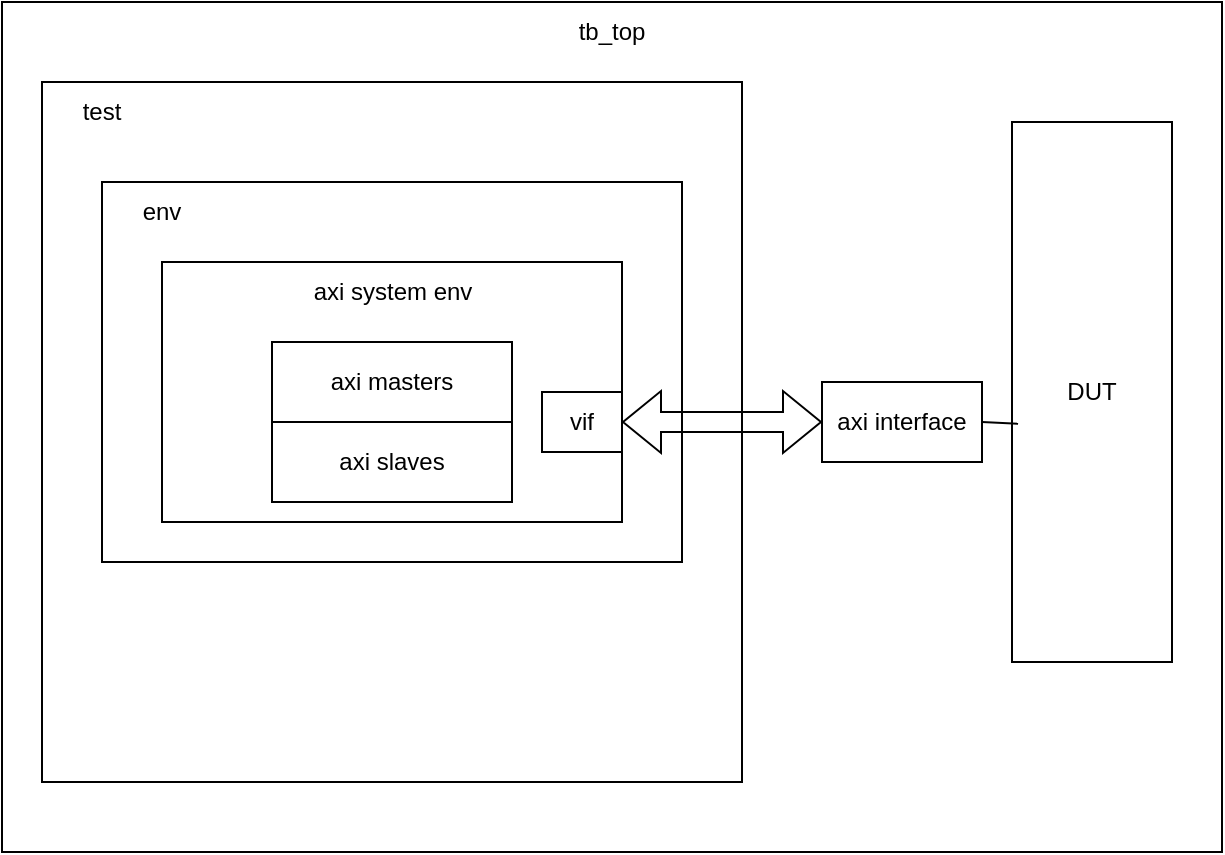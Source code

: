 <mxfile version="24.2.8" type="github">
  <diagram name="페이지-1" id="j0m4ZGj2uBs6hCEbyd8e">
    <mxGraphModel dx="725" dy="848" grid="1" gridSize="10" guides="1" tooltips="1" connect="1" arrows="1" fold="1" page="1" pageScale="1" pageWidth="827" pageHeight="1169" math="0" shadow="0">
      <root>
        <mxCell id="0" />
        <mxCell id="1" parent="0" />
        <mxCell id="bGhYwZHVAM_phVAgwQyj-1" value="" style="rounded=0;whiteSpace=wrap;html=1;" vertex="1" parent="1">
          <mxGeometry x="190" y="160" width="610" height="425" as="geometry" />
        </mxCell>
        <mxCell id="bGhYwZHVAM_phVAgwQyj-2" value="tb_top" style="text;html=1;align=center;verticalAlign=middle;whiteSpace=wrap;rounded=0;" vertex="1" parent="1">
          <mxGeometry x="440" y="160" width="110" height="30" as="geometry" />
        </mxCell>
        <mxCell id="bGhYwZHVAM_phVAgwQyj-3" value="DUT" style="rounded=0;whiteSpace=wrap;html=1;" vertex="1" parent="1">
          <mxGeometry x="695" y="220" width="80" height="270" as="geometry" />
        </mxCell>
        <mxCell id="bGhYwZHVAM_phVAgwQyj-8" value="" style="rounded=0;whiteSpace=wrap;html=1;" vertex="1" parent="1">
          <mxGeometry x="210" y="200" width="350" height="350" as="geometry" />
        </mxCell>
        <mxCell id="bGhYwZHVAM_phVAgwQyj-10" value="test" style="text;html=1;align=center;verticalAlign=middle;whiteSpace=wrap;rounded=0;" vertex="1" parent="1">
          <mxGeometry x="210" y="200" width="60" height="30" as="geometry" />
        </mxCell>
        <mxCell id="bGhYwZHVAM_phVAgwQyj-11" value="" style="rounded=0;whiteSpace=wrap;html=1;" vertex="1" parent="1">
          <mxGeometry x="240" y="250" width="290" height="190" as="geometry" />
        </mxCell>
        <mxCell id="bGhYwZHVAM_phVAgwQyj-9" value="env" style="text;html=1;align=center;verticalAlign=middle;whiteSpace=wrap;rounded=0;" vertex="1" parent="1">
          <mxGeometry x="240" y="250" width="60" height="30" as="geometry" />
        </mxCell>
        <mxCell id="bGhYwZHVAM_phVAgwQyj-13" value="" style="rounded=0;whiteSpace=wrap;html=1;" vertex="1" parent="1">
          <mxGeometry x="270" y="290" width="230" height="130" as="geometry" />
        </mxCell>
        <mxCell id="bGhYwZHVAM_phVAgwQyj-14" value="axi system env" style="text;html=1;align=center;verticalAlign=middle;whiteSpace=wrap;rounded=0;" vertex="1" parent="1">
          <mxGeometry x="337.5" y="290" width="95" height="30" as="geometry" />
        </mxCell>
        <mxCell id="bGhYwZHVAM_phVAgwQyj-15" value="" style="shape=flexArrow;endArrow=classic;startArrow=classic;html=1;rounded=0;endSize=6;strokeWidth=1;" edge="1" parent="1">
          <mxGeometry width="100" height="100" relative="1" as="geometry">
            <mxPoint x="500" y="370" as="sourcePoint" />
            <mxPoint x="600" y="370" as="targetPoint" />
          </mxGeometry>
        </mxCell>
        <mxCell id="bGhYwZHVAM_phVAgwQyj-16" value="axi masters" style="rounded=0;whiteSpace=wrap;html=1;" vertex="1" parent="1">
          <mxGeometry x="325" y="330" width="120" height="40" as="geometry" />
        </mxCell>
        <mxCell id="bGhYwZHVAM_phVAgwQyj-18" value="axi slaves" style="rounded=0;whiteSpace=wrap;html=1;" vertex="1" parent="1">
          <mxGeometry x="325" y="370" width="120" height="40" as="geometry" />
        </mxCell>
        <mxCell id="bGhYwZHVAM_phVAgwQyj-22" value="axi interface" style="rounded=0;whiteSpace=wrap;html=1;" vertex="1" parent="1">
          <mxGeometry x="600" y="350" width="80" height="40" as="geometry" />
        </mxCell>
        <mxCell id="bGhYwZHVAM_phVAgwQyj-23" value="" style="endArrow=none;html=1;rounded=0;exitX=1;exitY=0.5;exitDx=0;exitDy=0;entryX=0.038;entryY=0.559;entryDx=0;entryDy=0;entryPerimeter=0;" edge="1" parent="1" source="bGhYwZHVAM_phVAgwQyj-22" target="bGhYwZHVAM_phVAgwQyj-3">
          <mxGeometry width="50" height="50" relative="1" as="geometry">
            <mxPoint x="645" y="415" as="sourcePoint" />
            <mxPoint x="695" y="365" as="targetPoint" />
          </mxGeometry>
        </mxCell>
        <mxCell id="bGhYwZHVAM_phVAgwQyj-24" value="vif" style="rounded=0;whiteSpace=wrap;html=1;" vertex="1" parent="1">
          <mxGeometry x="460" y="355" width="40" height="30" as="geometry" />
        </mxCell>
      </root>
    </mxGraphModel>
  </diagram>
</mxfile>
